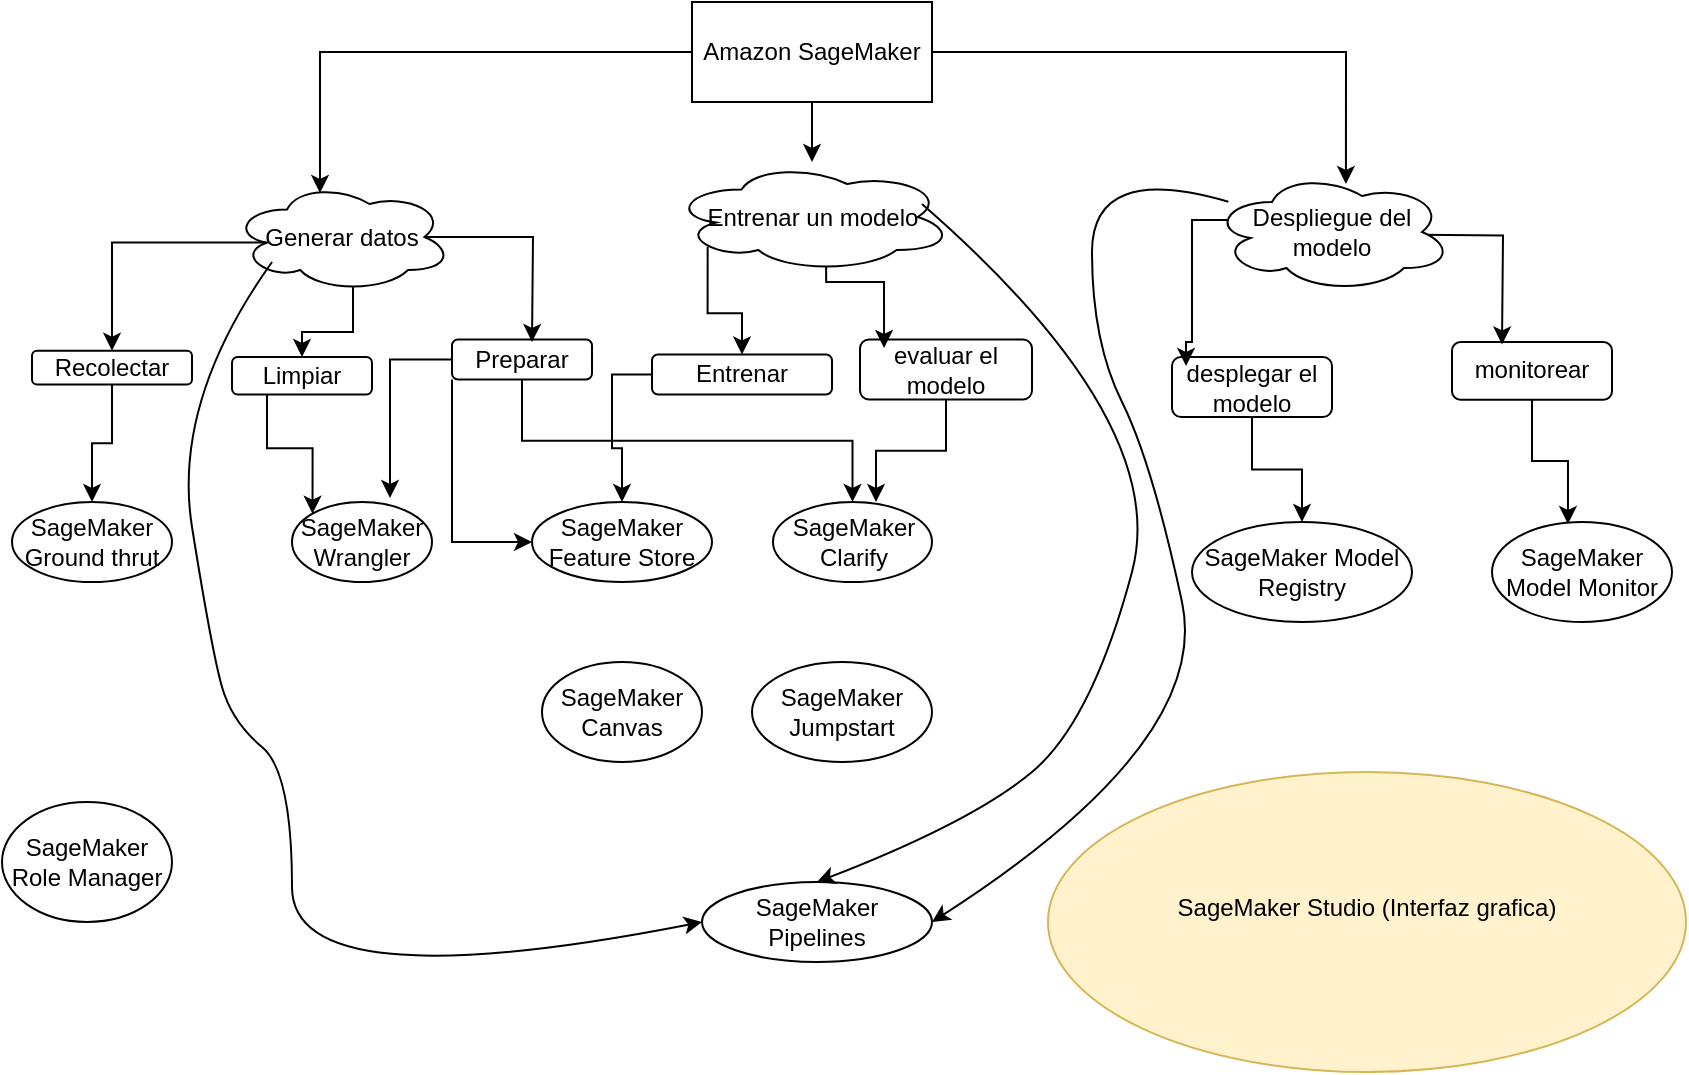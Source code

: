 <mxfile version="28.1.0">
  <diagram name="Página-1" id="iJun5BEEWP_X5zchCQoZ">
    <mxGraphModel dx="1853" dy="1685" grid="1" gridSize="10" guides="1" tooltips="1" connect="1" arrows="1" fold="1" page="1" pageScale="1" pageWidth="827" pageHeight="1169" math="0" shadow="0">
      <root>
        <mxCell id="0" />
        <mxCell id="1" parent="0" />
        <mxCell id="ugUNmnZs2ov4UQwfAeFl-112" style="edgeStyle=orthogonalEdgeStyle;rounded=0;orthogonalLoop=1;jettySize=auto;html=1;exitX=0.5;exitY=1;exitDx=0;exitDy=0;" edge="1" parent="1" source="ugUNmnZs2ov4UQwfAeFl-89" target="ugUNmnZs2ov4UQwfAeFl-101">
          <mxGeometry relative="1" as="geometry">
            <Array as="points">
              <mxPoint x="390" y="30" />
              <mxPoint x="390" y="30" />
            </Array>
          </mxGeometry>
        </mxCell>
        <mxCell id="ugUNmnZs2ov4UQwfAeFl-89" value="Amazon SageMaker" style="rounded=0;whiteSpace=wrap;html=1;" vertex="1" parent="1">
          <mxGeometry x="330" y="-60" width="120" height="50" as="geometry" />
        </mxCell>
        <mxCell id="ugUNmnZs2ov4UQwfAeFl-125" style="edgeStyle=orthogonalEdgeStyle;rounded=0;orthogonalLoop=1;jettySize=auto;html=1;exitX=0.5;exitY=1;exitDx=0;exitDy=0;entryX=0.5;entryY=0;entryDx=0;entryDy=0;" edge="1" parent="1" source="ugUNmnZs2ov4UQwfAeFl-90" target="ugUNmnZs2ov4UQwfAeFl-115">
          <mxGeometry relative="1" as="geometry" />
        </mxCell>
        <mxCell id="ugUNmnZs2ov4UQwfAeFl-90" value="Recolectar" style="rounded=1;whiteSpace=wrap;html=1;" vertex="1" parent="1">
          <mxGeometry y="114.37" width="80" height="16.87" as="geometry" />
        </mxCell>
        <mxCell id="ugUNmnZs2ov4UQwfAeFl-126" style="edgeStyle=orthogonalEdgeStyle;rounded=0;orthogonalLoop=1;jettySize=auto;html=1;exitX=0.25;exitY=1;exitDx=0;exitDy=0;entryX=0;entryY=0;entryDx=0;entryDy=0;" edge="1" parent="1" source="ugUNmnZs2ov4UQwfAeFl-91" target="ugUNmnZs2ov4UQwfAeFl-124">
          <mxGeometry relative="1" as="geometry" />
        </mxCell>
        <mxCell id="ugUNmnZs2ov4UQwfAeFl-91" value="Limpiar" style="rounded=1;whiteSpace=wrap;html=1;" vertex="1" parent="1">
          <mxGeometry x="100" y="117.5" width="70" height="18.75" as="geometry" />
        </mxCell>
        <mxCell id="ugUNmnZs2ov4UQwfAeFl-128" style="edgeStyle=orthogonalEdgeStyle;rounded=0;orthogonalLoop=1;jettySize=auto;html=1;exitX=0;exitY=1;exitDx=0;exitDy=0;entryX=0;entryY=0.5;entryDx=0;entryDy=0;" edge="1" parent="1" source="ugUNmnZs2ov4UQwfAeFl-92" target="ugUNmnZs2ov4UQwfAeFl-123">
          <mxGeometry relative="1" as="geometry" />
        </mxCell>
        <mxCell id="ugUNmnZs2ov4UQwfAeFl-130" style="edgeStyle=orthogonalEdgeStyle;rounded=0;orthogonalLoop=1;jettySize=auto;html=1;exitX=0.5;exitY=1;exitDx=0;exitDy=0;" edge="1" parent="1" source="ugUNmnZs2ov4UQwfAeFl-92" target="ugUNmnZs2ov4UQwfAeFl-122">
          <mxGeometry relative="1" as="geometry" />
        </mxCell>
        <mxCell id="ugUNmnZs2ov4UQwfAeFl-92" value="Preparar" style="rounded=1;whiteSpace=wrap;html=1;" vertex="1" parent="1">
          <mxGeometry x="210" y="108.74" width="70" height="20" as="geometry" />
        </mxCell>
        <mxCell id="ugUNmnZs2ov4UQwfAeFl-129" style="edgeStyle=orthogonalEdgeStyle;rounded=0;orthogonalLoop=1;jettySize=auto;html=1;exitX=0;exitY=0.5;exitDx=0;exitDy=0;entryX=0.5;entryY=0;entryDx=0;entryDy=0;" edge="1" parent="1" source="ugUNmnZs2ov4UQwfAeFl-93" target="ugUNmnZs2ov4UQwfAeFl-123">
          <mxGeometry relative="1" as="geometry" />
        </mxCell>
        <mxCell id="ugUNmnZs2ov4UQwfAeFl-93" value="Entrenar" style="rounded=1;whiteSpace=wrap;html=1;" vertex="1" parent="1">
          <mxGeometry x="310" y="116.25" width="90" height="20" as="geometry" />
        </mxCell>
        <mxCell id="ugUNmnZs2ov4UQwfAeFl-94" value="evaluar el modelo" style="rounded=1;whiteSpace=wrap;html=1;" vertex="1" parent="1">
          <mxGeometry x="414" y="108.74" width="86" height="30" as="geometry" />
        </mxCell>
        <mxCell id="ugUNmnZs2ov4UQwfAeFl-95" value="monitorear" style="rounded=1;whiteSpace=wrap;html=1;" vertex="1" parent="1">
          <mxGeometry x="710" y="110" width="80" height="28.91" as="geometry" />
        </mxCell>
        <mxCell id="ugUNmnZs2ov4UQwfAeFl-132" style="edgeStyle=orthogonalEdgeStyle;rounded=0;orthogonalLoop=1;jettySize=auto;html=1;exitX=0.5;exitY=1;exitDx=0;exitDy=0;entryX=0.5;entryY=0;entryDx=0;entryDy=0;" edge="1" parent="1" source="ugUNmnZs2ov4UQwfAeFl-96" target="ugUNmnZs2ov4UQwfAeFl-118">
          <mxGeometry relative="1" as="geometry" />
        </mxCell>
        <mxCell id="ugUNmnZs2ov4UQwfAeFl-96" value="desplegar el modelo" style="rounded=1;whiteSpace=wrap;html=1;" vertex="1" parent="1">
          <mxGeometry x="570" y="117.5" width="80" height="30" as="geometry" />
        </mxCell>
        <mxCell id="ugUNmnZs2ov4UQwfAeFl-102" style="edgeStyle=orthogonalEdgeStyle;rounded=0;orthogonalLoop=1;jettySize=auto;html=1;exitX=0.16;exitY=0.55;exitDx=0;exitDy=0;exitPerimeter=0;entryX=0.5;entryY=0;entryDx=0;entryDy=0;" edge="1" parent="1" source="ugUNmnZs2ov4UQwfAeFl-99" target="ugUNmnZs2ov4UQwfAeFl-90">
          <mxGeometry relative="1" as="geometry" />
        </mxCell>
        <mxCell id="ugUNmnZs2ov4UQwfAeFl-103" style="edgeStyle=orthogonalEdgeStyle;rounded=0;orthogonalLoop=1;jettySize=auto;html=1;exitX=0.55;exitY=0.95;exitDx=0;exitDy=0;exitPerimeter=0;entryX=0.5;entryY=0;entryDx=0;entryDy=0;" edge="1" parent="1" source="ugUNmnZs2ov4UQwfAeFl-99" target="ugUNmnZs2ov4UQwfAeFl-91">
          <mxGeometry relative="1" as="geometry" />
        </mxCell>
        <mxCell id="ugUNmnZs2ov4UQwfAeFl-104" style="edgeStyle=orthogonalEdgeStyle;rounded=0;orthogonalLoop=1;jettySize=auto;html=1;exitX=0.875;exitY=0.5;exitDx=0;exitDy=0;exitPerimeter=0;" edge="1" parent="1" source="ugUNmnZs2ov4UQwfAeFl-99">
          <mxGeometry relative="1" as="geometry">
            <mxPoint x="250" y="110" as="targetPoint" />
          </mxGeometry>
        </mxCell>
        <mxCell id="ugUNmnZs2ov4UQwfAeFl-99" value="Generar datos" style="ellipse;shape=cloud;whiteSpace=wrap;html=1;" vertex="1" parent="1">
          <mxGeometry x="100" y="30" width="110" height="55" as="geometry" />
        </mxCell>
        <mxCell id="ugUNmnZs2ov4UQwfAeFl-109" style="edgeStyle=orthogonalEdgeStyle;rounded=0;orthogonalLoop=1;jettySize=auto;html=1;exitX=0.07;exitY=0.4;exitDx=0;exitDy=0;exitPerimeter=0;entryX=0.088;entryY=0.15;entryDx=0;entryDy=0;entryPerimeter=0;" edge="1" parent="1" source="ugUNmnZs2ov4UQwfAeFl-100" target="ugUNmnZs2ov4UQwfAeFl-96">
          <mxGeometry relative="1" as="geometry">
            <mxPoint x="570" y="110" as="targetPoint" />
            <Array as="points">
              <mxPoint x="580" y="49" />
              <mxPoint x="580" y="110" />
              <mxPoint x="577" y="110" />
            </Array>
          </mxGeometry>
        </mxCell>
        <mxCell id="ugUNmnZs2ov4UQwfAeFl-110" style="edgeStyle=orthogonalEdgeStyle;rounded=0;orthogonalLoop=1;jettySize=auto;html=1;exitX=0.875;exitY=0.5;exitDx=0;exitDy=0;exitPerimeter=0;entryX=0.5;entryY=0;entryDx=0;entryDy=0;" edge="1" parent="1">
          <mxGeometry relative="1" as="geometry">
            <mxPoint x="735" y="111.25" as="targetPoint" />
            <mxPoint x="680" y="56.25" as="sourcePoint" />
          </mxGeometry>
        </mxCell>
        <mxCell id="ugUNmnZs2ov4UQwfAeFl-100" value="Despliegue del modelo" style="ellipse;shape=cloud;whiteSpace=wrap;html=1;" vertex="1" parent="1">
          <mxGeometry x="590" y="25" width="120" height="60" as="geometry" />
        </mxCell>
        <mxCell id="ugUNmnZs2ov4UQwfAeFl-107" style="edgeStyle=orthogonalEdgeStyle;rounded=0;orthogonalLoop=1;jettySize=auto;html=1;exitX=0.13;exitY=0.77;exitDx=0;exitDy=0;exitPerimeter=0;entryX=0.5;entryY=0;entryDx=0;entryDy=0;" edge="1" parent="1" source="ugUNmnZs2ov4UQwfAeFl-101" target="ugUNmnZs2ov4UQwfAeFl-93">
          <mxGeometry relative="1" as="geometry" />
        </mxCell>
        <mxCell id="ugUNmnZs2ov4UQwfAeFl-101" value="Entrenar un modelo" style="ellipse;shape=cloud;whiteSpace=wrap;html=1;" vertex="1" parent="1">
          <mxGeometry x="319.5" y="20" width="141" height="55" as="geometry" />
        </mxCell>
        <mxCell id="ugUNmnZs2ov4UQwfAeFl-108" style="edgeStyle=orthogonalEdgeStyle;rounded=0;orthogonalLoop=1;jettySize=auto;html=1;exitX=0.55;exitY=0.95;exitDx=0;exitDy=0;exitPerimeter=0;entryX=0.14;entryY=0.142;entryDx=0;entryDy=0;entryPerimeter=0;" edge="1" parent="1" source="ugUNmnZs2ov4UQwfAeFl-101" target="ugUNmnZs2ov4UQwfAeFl-94">
          <mxGeometry relative="1" as="geometry">
            <Array as="points">
              <mxPoint x="397" y="80" />
              <mxPoint x="426" y="80" />
            </Array>
          </mxGeometry>
        </mxCell>
        <mxCell id="ugUNmnZs2ov4UQwfAeFl-111" style="edgeStyle=orthogonalEdgeStyle;rounded=0;orthogonalLoop=1;jettySize=auto;html=1;exitX=0;exitY=0.5;exitDx=0;exitDy=0;entryX=0.4;entryY=0.1;entryDx=0;entryDy=0;entryPerimeter=0;" edge="1" parent="1" source="ugUNmnZs2ov4UQwfAeFl-89" target="ugUNmnZs2ov4UQwfAeFl-99">
          <mxGeometry relative="1" as="geometry" />
        </mxCell>
        <mxCell id="ugUNmnZs2ov4UQwfAeFl-113" style="edgeStyle=orthogonalEdgeStyle;rounded=0;orthogonalLoop=1;jettySize=auto;html=1;exitX=1;exitY=0.5;exitDx=0;exitDy=0;entryX=0.558;entryY=0.1;entryDx=0;entryDy=0;entryPerimeter=0;" edge="1" parent="1" source="ugUNmnZs2ov4UQwfAeFl-89" target="ugUNmnZs2ov4UQwfAeFl-100">
          <mxGeometry relative="1" as="geometry" />
        </mxCell>
        <mxCell id="ugUNmnZs2ov4UQwfAeFl-115" value="SageMaker Ground thrut" style="ellipse;whiteSpace=wrap;html=1;" vertex="1" parent="1">
          <mxGeometry x="-10" y="190" width="80" height="40" as="geometry" />
        </mxCell>
        <mxCell id="ugUNmnZs2ov4UQwfAeFl-116" value="SageMaker Pipelines" style="ellipse;whiteSpace=wrap;html=1;" vertex="1" parent="1">
          <mxGeometry x="335" y="380" width="115" height="40" as="geometry" />
        </mxCell>
        <mxCell id="ugUNmnZs2ov4UQwfAeFl-117" value="SageMaker Model Monitor" style="ellipse;whiteSpace=wrap;html=1;" vertex="1" parent="1">
          <mxGeometry x="730" y="200" width="90" height="50" as="geometry" />
        </mxCell>
        <mxCell id="ugUNmnZs2ov4UQwfAeFl-118" value="SageMaker Model Registry" style="ellipse;whiteSpace=wrap;html=1;" vertex="1" parent="1">
          <mxGeometry x="580" y="200" width="110" height="50" as="geometry" />
        </mxCell>
        <mxCell id="ugUNmnZs2ov4UQwfAeFl-119" value="SageMaker Jumpstart" style="ellipse;whiteSpace=wrap;html=1;" vertex="1" parent="1">
          <mxGeometry x="360" y="270" width="90" height="50" as="geometry" />
        </mxCell>
        <mxCell id="ugUNmnZs2ov4UQwfAeFl-120" value="SageMaker Canvas" style="ellipse;whiteSpace=wrap;html=1;" vertex="1" parent="1">
          <mxGeometry x="255" y="270" width="80" height="50" as="geometry" />
        </mxCell>
        <mxCell id="ugUNmnZs2ov4UQwfAeFl-121" value="SageMaker Role Manager" style="ellipse;whiteSpace=wrap;html=1;" vertex="1" parent="1">
          <mxGeometry x="-15" y="340" width="85" height="60" as="geometry" />
        </mxCell>
        <mxCell id="ugUNmnZs2ov4UQwfAeFl-122" value="SageMaker Clarify" style="ellipse;whiteSpace=wrap;html=1;" vertex="1" parent="1">
          <mxGeometry x="370.5" y="190" width="79.5" height="40" as="geometry" />
        </mxCell>
        <mxCell id="ugUNmnZs2ov4UQwfAeFl-123" value="SageMaker Feature Store" style="ellipse;whiteSpace=wrap;html=1;" vertex="1" parent="1">
          <mxGeometry x="250" y="190" width="90" height="40" as="geometry" />
        </mxCell>
        <mxCell id="ugUNmnZs2ov4UQwfAeFl-124" value="SageMaker Wrangler" style="ellipse;whiteSpace=wrap;html=1;" vertex="1" parent="1">
          <mxGeometry x="130" y="190" width="70" height="40" as="geometry" />
        </mxCell>
        <mxCell id="ugUNmnZs2ov4UQwfAeFl-127" style="edgeStyle=orthogonalEdgeStyle;rounded=0;orthogonalLoop=1;jettySize=auto;html=1;exitX=0;exitY=0.5;exitDx=0;exitDy=0;entryX=0.7;entryY=-0.05;entryDx=0;entryDy=0;entryPerimeter=0;" edge="1" parent="1" source="ugUNmnZs2ov4UQwfAeFl-92" target="ugUNmnZs2ov4UQwfAeFl-124">
          <mxGeometry relative="1" as="geometry" />
        </mxCell>
        <mxCell id="ugUNmnZs2ov4UQwfAeFl-131" style="edgeStyle=orthogonalEdgeStyle;rounded=0;orthogonalLoop=1;jettySize=auto;html=1;exitX=0.5;exitY=1;exitDx=0;exitDy=0;entryX=0.648;entryY=0;entryDx=0;entryDy=0;entryPerimeter=0;" edge="1" parent="1" source="ugUNmnZs2ov4UQwfAeFl-94" target="ugUNmnZs2ov4UQwfAeFl-122">
          <mxGeometry relative="1" as="geometry" />
        </mxCell>
        <mxCell id="ugUNmnZs2ov4UQwfAeFl-133" style="edgeStyle=orthogonalEdgeStyle;rounded=0;orthogonalLoop=1;jettySize=auto;html=1;exitX=0.5;exitY=1;exitDx=0;exitDy=0;entryX=0.422;entryY=0.02;entryDx=0;entryDy=0;entryPerimeter=0;" edge="1" parent="1" source="ugUNmnZs2ov4UQwfAeFl-95" target="ugUNmnZs2ov4UQwfAeFl-117">
          <mxGeometry relative="1" as="geometry" />
        </mxCell>
        <mxCell id="ugUNmnZs2ov4UQwfAeFl-137" value="" style="curved=1;endArrow=classic;html=1;rounded=0;exitX=0.182;exitY=0.727;exitDx=0;exitDy=0;exitPerimeter=0;entryX=0;entryY=0.5;entryDx=0;entryDy=0;" edge="1" parent="1" source="ugUNmnZs2ov4UQwfAeFl-99" target="ugUNmnZs2ov4UQwfAeFl-116">
          <mxGeometry width="50" height="50" relative="1" as="geometry">
            <mxPoint x="108" y="65" as="sourcePoint" />
            <mxPoint x="330" y="335" as="targetPoint" />
            <Array as="points">
              <mxPoint x="70" y="140" />
              <mxPoint x="90" y="265" />
              <mxPoint x="100" y="300" />
              <mxPoint x="130" y="325" />
              <mxPoint x="130" y="440" />
            </Array>
          </mxGeometry>
        </mxCell>
        <mxCell id="ugUNmnZs2ov4UQwfAeFl-138" value="" style="curved=1;endArrow=classic;html=1;rounded=0;exitX=0.89;exitY=0.382;exitDx=0;exitDy=0;exitPerimeter=0;entryX=0.5;entryY=0;entryDx=0;entryDy=0;" edge="1" parent="1" source="ugUNmnZs2ov4UQwfAeFl-101" target="ugUNmnZs2ov4UQwfAeFl-116">
          <mxGeometry width="50" height="50" relative="1" as="geometry">
            <mxPoint x="490" y="40" as="sourcePoint" />
            <mxPoint x="390" y="320" as="targetPoint" />
            <Array as="points">
              <mxPoint x="570" y="150" />
              <mxPoint x="530" y="300" />
              <mxPoint x="470" y="350" />
            </Array>
          </mxGeometry>
        </mxCell>
        <mxCell id="ugUNmnZs2ov4UQwfAeFl-139" value="" style="curved=1;endArrow=classic;html=1;rounded=0;entryX=1;entryY=0.5;entryDx=0;entryDy=0;" edge="1" parent="1" source="ugUNmnZs2ov4UQwfAeFl-100" target="ugUNmnZs2ov4UQwfAeFl-116">
          <mxGeometry width="50" height="50" relative="1" as="geometry">
            <mxPoint x="590" y="10" as="sourcePoint" />
            <mxPoint x="470" y="340" as="targetPoint" />
            <Array as="points">
              <mxPoint x="530" y="20" />
              <mxPoint x="530" y="110" />
              <mxPoint x="560" y="170" />
              <mxPoint x="590" y="310" />
            </Array>
          </mxGeometry>
        </mxCell>
        <mxCell id="ugUNmnZs2ov4UQwfAeFl-140" value="SageMaker Studio (Interfaz grafica)&lt;div&gt;&lt;br&gt;&lt;/div&gt;" style="ellipse;whiteSpace=wrap;html=1;fillColor=#fff2cc;strokeColor=#d6b656;" vertex="1" parent="1">
          <mxGeometry x="508" y="325" width="319" height="150" as="geometry" />
        </mxCell>
      </root>
    </mxGraphModel>
  </diagram>
</mxfile>
